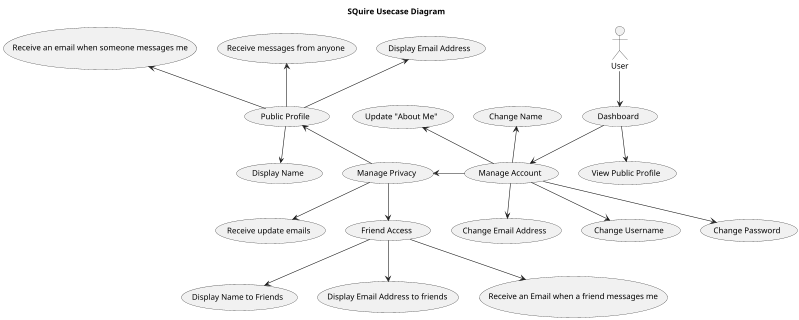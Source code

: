 @startuml

title SQuire Usecase Diagram
'top to bottom direction
scale 800 width

actor User

(Dashboard) as dash
(Manage Account) as mgact
(Manage Privacy) as mgprv
(Public Profile) as pub
(Friend Access) as frnd

User --> dash
	dash -->(View Public Profile)
	dash -down->  mgact
		mgact -down-> (Change Username)
		mgact -down-> (Change Password)
		mgact -down-> (Change Email Address)
		mgact -up-> (Change Name)
		mgact -up-> (Update "About Me")
		mgact -left-> mgprv
			mgprv -up-> pub
				pub --> (Display Name)
				pub -up-> (Display Email Address)
				pub -up-> (Receive messages from anyone)
				pub -up-> (Receive an email when someone messages me)
			mgprv --> frnd
				frnd --> (Display Name to Friends)
				frnd --> (Display Email Address to friends)
				frnd --> (Receive an Email when a friend messages me)
			mgprv --> (Receive update emails)
@enduml